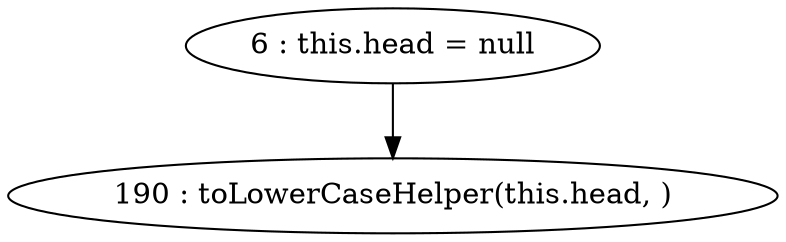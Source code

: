 digraph G {
"6 : this.head = null"
"6 : this.head = null" -> "190 : toLowerCaseHelper(this.head, )"
"190 : toLowerCaseHelper(this.head, )"
}